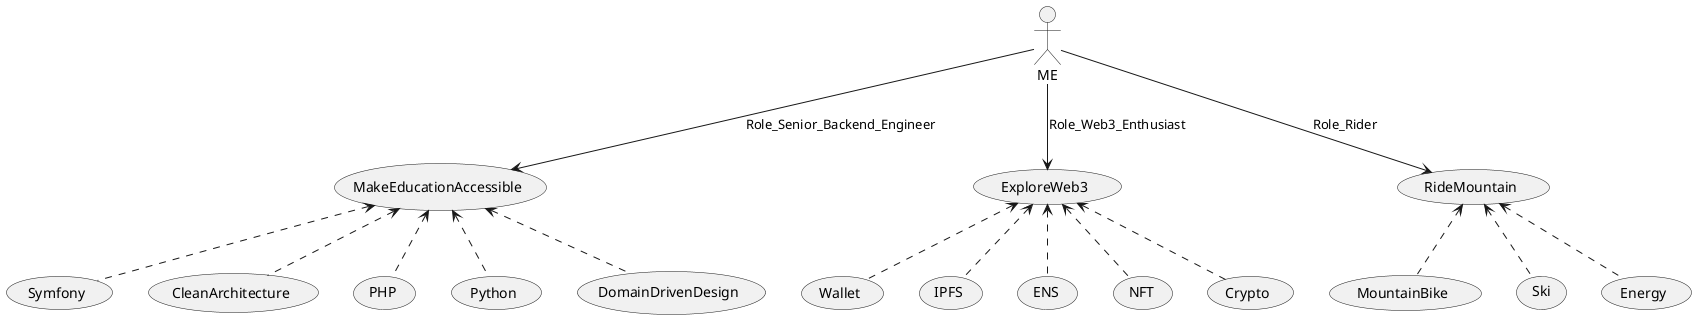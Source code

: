 @startuml
skinparam backgroundColor transparent
actor ME
usecase MakeEducationAccessible
usecase ExploreWeb3
usecase RideMountain
usecase Symfony
usecase CleanArchitecture
usecase PHP
usecase Python
usecase DomainDrivenDesign
usecase Wallet
usecase IPFS
usecase ENS
usecase NFT
usecase Crypto
usecase MountainBike
usecase Ski
usecase Energy
ME --> MakeEducationAccessible: Role_Senior_Backend_Engineer
MakeEducationAccessible <.. Symfony
MakeEducationAccessible <.. PHP
MakeEducationAccessible <.. CleanArchitecture
MakeEducationAccessible <.. DomainDrivenDesign
MakeEducationAccessible <.. Python
ME --> ExploreWeb3: Role_Web3_Enthusiast
ExploreWeb3 <.. Wallet
ExploreWeb3 <.. IPFS
ExploreWeb3 <.. NFT
ExploreWeb3 <.. ENS
ExploreWeb3 <.. Crypto
ME --> RideMountain: Role_Rider
RideMountain <.. MountainBike
RideMountain <.. Ski
RideMountain <.. Energy
@enduml
